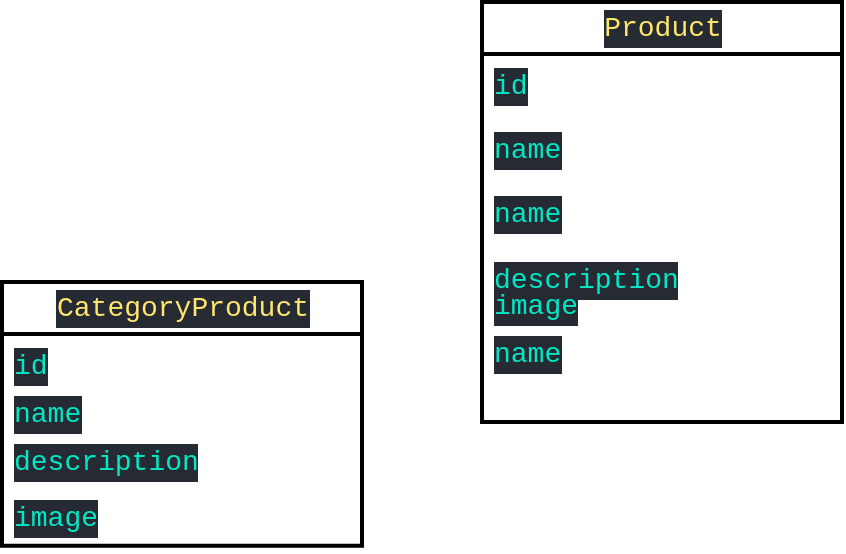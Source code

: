 <mxfile>
    <diagram id="fcv6ZGdtd6BTxX8Mbhj4" name="Page-1">
        <mxGraphModel dx="862" dy="485" grid="1" gridSize="10" guides="1" tooltips="1" connect="1" arrows="1" fold="1" page="1" pageScale="1" pageWidth="850" pageHeight="1100" math="0" shadow="0">
            <root>
                <mxCell id="0"/>
                <mxCell id="1" parent="0"/>
                <mxCell id="7" value="" style="group" vertex="1" connectable="0" parent="1">
                    <mxGeometry x="120" y="180" width="180" height="130" as="geometry"/>
                </mxCell>
                <mxCell id="2" value="&lt;div style=&quot;color: rgb(213, 206, 217); background-color: rgb(38, 42, 51); font-family: &amp;quot;Fira Code&amp;quot;, Consolas, &amp;quot;Courier New&amp;quot;, monospace, Consolas, &amp;quot;Courier New&amp;quot;, monospace; font-size: 14px; line-height: 19px;&quot;&gt;&lt;span style=&quot;color: #ffe66d;&quot;&gt;CategoryProduct&lt;/span&gt;&lt;/div&gt;" style="swimlane;fontStyle=0;childLayout=stackLayout;horizontal=1;startSize=26;fillColor=none;horizontalStack=0;resizeParent=1;resizeParentMax=0;resizeLast=0;collapsible=1;marginBottom=0;html=1;strokeWidth=2;" vertex="1" parent="7">
                    <mxGeometry width="180" height="131.857" as="geometry"/>
                </mxCell>
                <mxCell id="3" value="&lt;div style=&quot;color: rgb(213, 206, 217); background-color: rgb(38, 42, 51); font-family: &amp;quot;Fira Code&amp;quot;, Consolas, &amp;quot;Courier New&amp;quot;, monospace, Consolas, &amp;quot;Courier New&amp;quot;, monospace; font-size: 14px; line-height: 19px;&quot;&gt;&lt;span style=&quot;color: #00e8c6;&quot;&gt;id&lt;/span&gt;&lt;/div&gt;" style="text;strokeColor=none;fillColor=none;align=left;verticalAlign=top;spacingLeft=4;spacingRight=4;overflow=hidden;rotatable=0;points=[[0,0.5],[1,0.5]];portConstraint=eastwest;whiteSpace=wrap;html=1;" vertex="1" parent="2">
                    <mxGeometry y="26" width="180" height="24.143" as="geometry"/>
                </mxCell>
                <mxCell id="4" value="&lt;div style=&quot;color: rgb(213, 206, 217); background-color: rgb(38, 42, 51); font-family: &amp;quot;Fira Code&amp;quot;, Consolas, &amp;quot;Courier New&amp;quot;, monospace, Consolas, &amp;quot;Courier New&amp;quot;, monospace; font-size: 14px; line-height: 19px;&quot;&gt;&lt;span style=&quot;color: #00e8c6;&quot;&gt;name&lt;/span&gt;&lt;/div&gt;" style="text;strokeColor=none;fillColor=none;align=left;verticalAlign=top;spacingLeft=4;spacingRight=4;overflow=hidden;rotatable=0;points=[[0,0.5],[1,0.5]];portConstraint=eastwest;whiteSpace=wrap;html=1;" vertex="1" parent="2">
                    <mxGeometry y="50.143" width="180" height="24.143" as="geometry"/>
                </mxCell>
                <mxCell id="5" value="&lt;div style=&quot;color: rgb(213, 206, 217); background-color: rgb(38, 42, 51); font-family: &amp;quot;Fira Code&amp;quot;, Consolas, &amp;quot;Courier New&amp;quot;, monospace, Consolas, &amp;quot;Courier New&amp;quot;, monospace; font-size: 14px; line-height: 19px;&quot;&gt;&lt;span style=&quot;color: #00e8c6;&quot;&gt;description&lt;/span&gt;&lt;/div&gt;" style="text;strokeColor=none;fillColor=none;align=left;verticalAlign=top;spacingLeft=4;spacingRight=4;overflow=hidden;rotatable=0;points=[[0,0.5],[1,0.5]];portConstraint=eastwest;whiteSpace=wrap;html=1;" vertex="1" parent="2">
                    <mxGeometry y="74.286" width="180" height="57.571" as="geometry"/>
                </mxCell>
                <mxCell id="6" value="&lt;div style=&quot;color: rgb(213, 206, 217); background-color: rgb(38, 42, 51); font-family: &amp;quot;Fira Code&amp;quot;, Consolas, &amp;quot;Courier New&amp;quot;, monospace, Consolas, &amp;quot;Courier New&amp;quot;, monospace; font-size: 14px; line-height: 19px;&quot;&gt;&lt;span style=&quot;color: #00e8c6;&quot;&gt;image&lt;/span&gt;&lt;/div&gt;" style="text;strokeColor=none;fillColor=none;align=left;verticalAlign=top;spacingLeft=4;spacingRight=4;overflow=hidden;rotatable=0;points=[[0,0.5],[1,0.5]];portConstraint=eastwest;whiteSpace=wrap;html=1;" vertex="1" parent="7">
                    <mxGeometry y="102.143" width="126" height="24.143" as="geometry"/>
                </mxCell>
                <mxCell id="8" value="" style="group" vertex="1" connectable="0" parent="1">
                    <mxGeometry x="360" y="40" width="180" height="240" as="geometry"/>
                </mxCell>
                <mxCell id="9" value="&lt;div style=&quot;background-color: rgb(38, 42, 51); font-family: &amp;quot;Fira Code&amp;quot;, Consolas, &amp;quot;Courier New&amp;quot;, monospace, Consolas, &amp;quot;Courier New&amp;quot;, monospace; font-size: 14px; line-height: 19px;&quot;&gt;&lt;font color=&quot;#ffe66d&quot;&gt;Product&lt;/font&gt;&lt;/div&gt;" style="swimlane;fontStyle=0;childLayout=stackLayout;horizontal=1;startSize=26;fillColor=none;horizontalStack=0;resizeParent=1;resizeParentMax=0;resizeLast=0;collapsible=1;marginBottom=0;html=1;strokeWidth=2;" vertex="1" parent="8">
                    <mxGeometry width="180" height="210.001" as="geometry"/>
                </mxCell>
                <mxCell id="10" value="&lt;div style=&quot;color: rgb(213, 206, 217); background-color: rgb(38, 42, 51); font-family: &amp;quot;Fira Code&amp;quot;, Consolas, &amp;quot;Courier New&amp;quot;, monospace, Consolas, &amp;quot;Courier New&amp;quot;, monospace; font-size: 14px; line-height: 19px;&quot;&gt;&lt;span style=&quot;color: #00e8c6;&quot;&gt;id&lt;/span&gt;&lt;/div&gt;" style="text;strokeColor=none;fillColor=none;align=left;verticalAlign=top;spacingLeft=4;spacingRight=4;overflow=hidden;rotatable=0;points=[[0,0.5],[1,0.5]];portConstraint=eastwest;whiteSpace=wrap;html=1;" vertex="1" parent="9">
                    <mxGeometry y="26" width="180" height="32.19" as="geometry"/>
                </mxCell>
                <mxCell id="11" value="&lt;div style=&quot;color: rgb(213, 206, 217); background-color: rgb(38, 42, 51); font-family: &amp;quot;Fira Code&amp;quot;, Consolas, &amp;quot;Courier New&amp;quot;, monospace, Consolas, &amp;quot;Courier New&amp;quot;, monospace; font-size: 14px; line-height: 19px;&quot;&gt;&lt;span style=&quot;color: #00e8c6;&quot;&gt;name&lt;/span&gt;&lt;/div&gt;" style="text;strokeColor=none;fillColor=none;align=left;verticalAlign=top;spacingLeft=4;spacingRight=4;overflow=hidden;rotatable=0;points=[[0,0.5],[1,0.5]];portConstraint=eastwest;whiteSpace=wrap;html=1;" vertex="1" parent="9">
                    <mxGeometry y="58.19" width="180" height="32.19" as="geometry"/>
                </mxCell>
                <mxCell id="17" value="&lt;div style=&quot;color: rgb(213, 206, 217); background-color: rgb(38, 42, 51); font-family: &amp;quot;Fira Code&amp;quot;, Consolas, &amp;quot;Courier New&amp;quot;, monospace, Consolas, &amp;quot;Courier New&amp;quot;, monospace; font-size: 14px; line-height: 19px;&quot;&gt;&lt;span style=&quot;color: #00e8c6;&quot;&gt;name&lt;/span&gt;&lt;/div&gt;" style="text;strokeColor=none;fillColor=none;align=left;verticalAlign=top;spacingLeft=4;spacingRight=4;overflow=hidden;rotatable=0;points=[[0,0.5],[1,0.5]];portConstraint=eastwest;whiteSpace=wrap;html=1;" vertex="1" parent="9">
                    <mxGeometry y="90.381" width="180" height="32.19" as="geometry"/>
                </mxCell>
                <mxCell id="12" value="&lt;div style=&quot;background-color: rgb(38, 42, 51); font-family: &amp;quot;Fira Code&amp;quot;, Consolas, &amp;quot;Courier New&amp;quot;, monospace, Consolas, &amp;quot;Courier New&amp;quot;, monospace; font-size: 14px; line-height: 19px;&quot;&gt;&lt;font color=&quot;#00e8c6&quot;&gt;description&lt;/font&gt;&lt;/div&gt;" style="text;strokeColor=none;fillColor=none;align=left;verticalAlign=top;spacingLeft=4;spacingRight=4;overflow=hidden;rotatable=0;points=[[0,0.5],[1,0.5]];portConstraint=eastwest;whiteSpace=wrap;html=1;" vertex="1" parent="9">
                    <mxGeometry y="122.571" width="180" height="87.43" as="geometry"/>
                </mxCell>
                <mxCell id="13" value="&lt;div style=&quot;color: rgb(213, 206, 217); background-color: rgb(38, 42, 51); font-family: &amp;quot;Fira Code&amp;quot;, Consolas, &amp;quot;Courier New&amp;quot;, monospace, Consolas, &amp;quot;Courier New&amp;quot;, monospace; font-size: 14px; line-height: 19px;&quot;&gt;&lt;span style=&quot;color: #00e8c6;&quot;&gt;image&lt;/span&gt;&lt;/div&gt;" style="text;strokeColor=none;fillColor=none;align=left;verticalAlign=top;spacingLeft=4;spacingRight=4;overflow=hidden;rotatable=0;points=[[0,0.5],[1,0.5]];portConstraint=eastwest;whiteSpace=wrap;html=1;" vertex="1" parent="8">
                    <mxGeometry y="136.19" width="126" height="32.19" as="geometry"/>
                </mxCell>
                <mxCell id="15" value="&lt;div style=&quot;color: rgb(213, 206, 217); background-color: rgb(38, 42, 51); font-family: &amp;quot;Fira Code&amp;quot;, Consolas, &amp;quot;Courier New&amp;quot;, monospace, Consolas, &amp;quot;Courier New&amp;quot;, monospace; font-size: 14px; line-height: 19px;&quot;&gt;&lt;span style=&quot;color: #00e8c6;&quot;&gt;name&lt;/span&gt;&lt;/div&gt;" style="text;strokeColor=none;fillColor=none;align=left;verticalAlign=top;spacingLeft=4;spacingRight=4;overflow=hidden;rotatable=0;points=[[0,0.5],[1,0.5]];portConstraint=eastwest;whiteSpace=wrap;html=1;" vertex="1" parent="8">
                    <mxGeometry y="160.0" width="180" height="32.19" as="geometry"/>
                </mxCell>
            </root>
        </mxGraphModel>
    </diagram>
</mxfile>